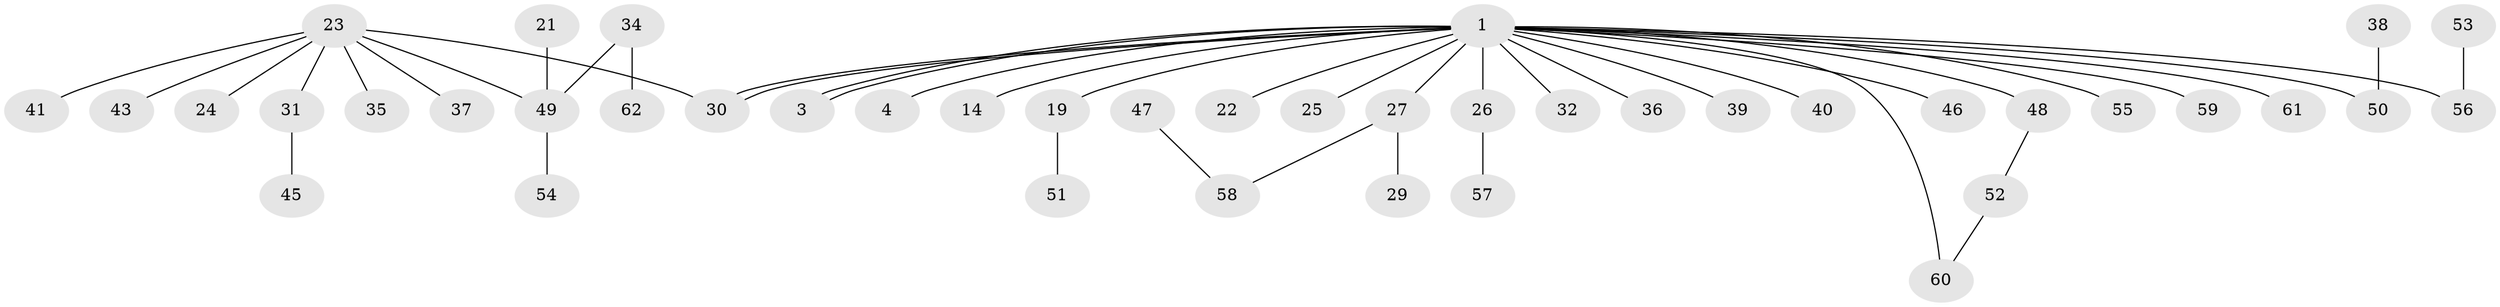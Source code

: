// original degree distribution, {27: 0.016129032258064516, 3: 0.1935483870967742, 2: 0.1774193548387097, 1: 0.5645161290322581, 7: 0.016129032258064516, 4: 0.016129032258064516, 5: 0.016129032258064516}
// Generated by graph-tools (version 1.1) at 2025/51/03/04/25 21:51:00]
// undirected, 43 vertices, 45 edges
graph export_dot {
graph [start="1"]
  node [color=gray90,style=filled];
  1;
  3;
  4;
  14;
  19;
  21;
  22 [super="+8"];
  23 [super="+12+20+16"];
  24;
  25;
  26 [super="+15"];
  27 [super="+2+11"];
  29;
  30 [super="+7"];
  31;
  32;
  34;
  35;
  36;
  37;
  38;
  39;
  40 [super="+13"];
  41;
  43;
  45;
  46;
  47;
  48 [super="+42"];
  49 [super="+17"];
  50 [super="+28"];
  51;
  52;
  53;
  54;
  55 [super="+44"];
  56 [super="+18"];
  57;
  58 [super="+33"];
  59;
  60 [super="+6+10"];
  61;
  62;
  1 -- 3;
  1 -- 3;
  1 -- 4;
  1 -- 14;
  1 -- 19;
  1 -- 25;
  1 -- 30 [weight=2];
  1 -- 30;
  1 -- 32;
  1 -- 36;
  1 -- 39;
  1 -- 46;
  1 -- 59;
  1 -- 61;
  1 -- 27 [weight=2];
  1 -- 60;
  1 -- 26;
  1 -- 56;
  1 -- 50;
  1 -- 22;
  1 -- 48;
  1 -- 55;
  1 -- 40;
  19 -- 51;
  21 -- 49;
  23 -- 24;
  23 -- 37;
  23 -- 41;
  23 -- 30;
  23 -- 43;
  23 -- 35;
  23 -- 31;
  23 -- 49;
  26 -- 57;
  27 -- 29;
  27 -- 58;
  31 -- 45;
  34 -- 62;
  34 -- 49;
  38 -- 50;
  47 -- 58;
  48 -- 52;
  49 -- 54;
  52 -- 60;
  53 -- 56;
}

